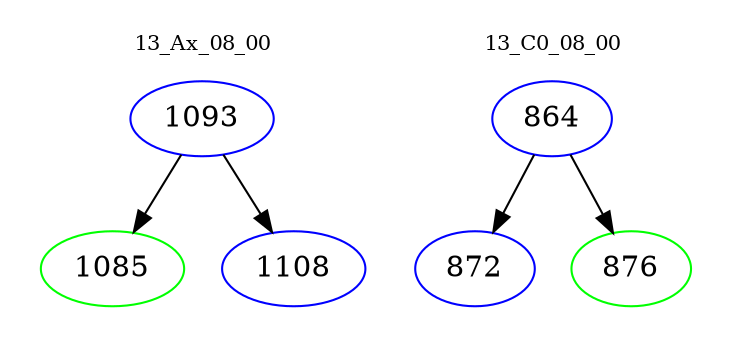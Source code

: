 digraph{
subgraph cluster_0 {
color = white
label = "13_Ax_08_00";
fontsize=10;
T0_1093 [label="1093", color="blue"]
T0_1093 -> T0_1085 [color="black"]
T0_1085 [label="1085", color="green"]
T0_1093 -> T0_1108 [color="black"]
T0_1108 [label="1108", color="blue"]
}
subgraph cluster_1 {
color = white
label = "13_C0_08_00";
fontsize=10;
T1_864 [label="864", color="blue"]
T1_864 -> T1_872 [color="black"]
T1_872 [label="872", color="blue"]
T1_864 -> T1_876 [color="black"]
T1_876 [label="876", color="green"]
}
}
